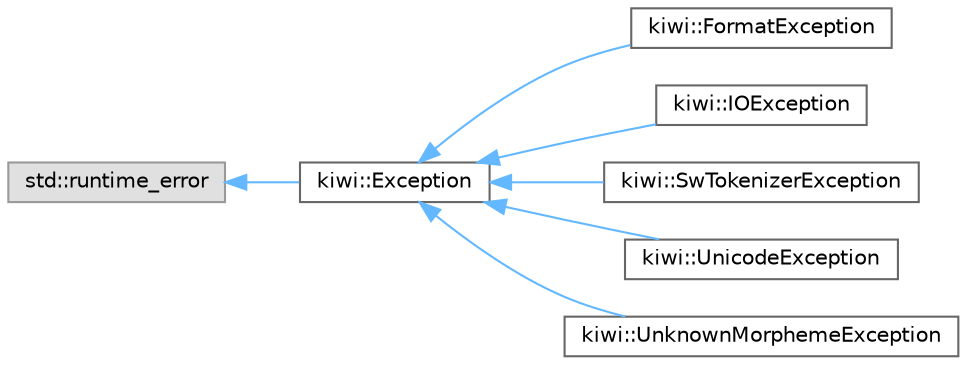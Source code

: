 digraph "Graphical Class Hierarchy"
{
 // LATEX_PDF_SIZE
  bgcolor="transparent";
  edge [fontname=Helvetica,fontsize=10,labelfontname=Helvetica,labelfontsize=10];
  node [fontname=Helvetica,fontsize=10,shape=box,height=0.2,width=0.4];
  rankdir="LR";
  Node0 [id="Node000000",label="std::runtime_error",height=0.2,width=0.4,color="grey60", fillcolor="#E0E0E0", style="filled",tooltip=" "];
  Node0 -> Node1 [id="edge17_Node000000_Node000001",dir="back",color="steelblue1",style="solid",tooltip=" "];
  Node1 [id="Node000001",label="kiwi::Exception",height=0.2,width=0.4,color="grey40", fillcolor="white", style="filled",URL="$classkiwi_1_1Exception.html",tooltip=" "];
  Node1 -> Node2 [id="edge18_Node000001_Node000002",dir="back",color="steelblue1",style="solid",tooltip=" "];
  Node2 [id="Node000002",label="kiwi::FormatException",height=0.2,width=0.4,color="grey40", fillcolor="white", style="filled",URL="$classkiwi_1_1FormatException.html",tooltip=" "];
  Node1 -> Node3 [id="edge19_Node000001_Node000003",dir="back",color="steelblue1",style="solid",tooltip=" "];
  Node3 [id="Node000003",label="kiwi::IOException",height=0.2,width=0.4,color="grey40", fillcolor="white", style="filled",URL="$classkiwi_1_1IOException.html",tooltip=" "];
  Node1 -> Node4 [id="edge20_Node000001_Node000004",dir="back",color="steelblue1",style="solid",tooltip=" "];
  Node4 [id="Node000004",label="kiwi::SwTokenizerException",height=0.2,width=0.4,color="grey40", fillcolor="white", style="filled",URL="$classkiwi_1_1SwTokenizerException.html",tooltip=" "];
  Node1 -> Node5 [id="edge21_Node000001_Node000005",dir="back",color="steelblue1",style="solid",tooltip=" "];
  Node5 [id="Node000005",label="kiwi::UnicodeException",height=0.2,width=0.4,color="grey40", fillcolor="white", style="filled",URL="$classkiwi_1_1UnicodeException.html",tooltip=" "];
  Node1 -> Node6 [id="edge22_Node000001_Node000006",dir="back",color="steelblue1",style="solid",tooltip=" "];
  Node6 [id="Node000006",label="kiwi::UnknownMorphemeException",height=0.2,width=0.4,color="grey40", fillcolor="white", style="filled",URL="$classkiwi_1_1UnknownMorphemeException.html",tooltip=" "];
}
